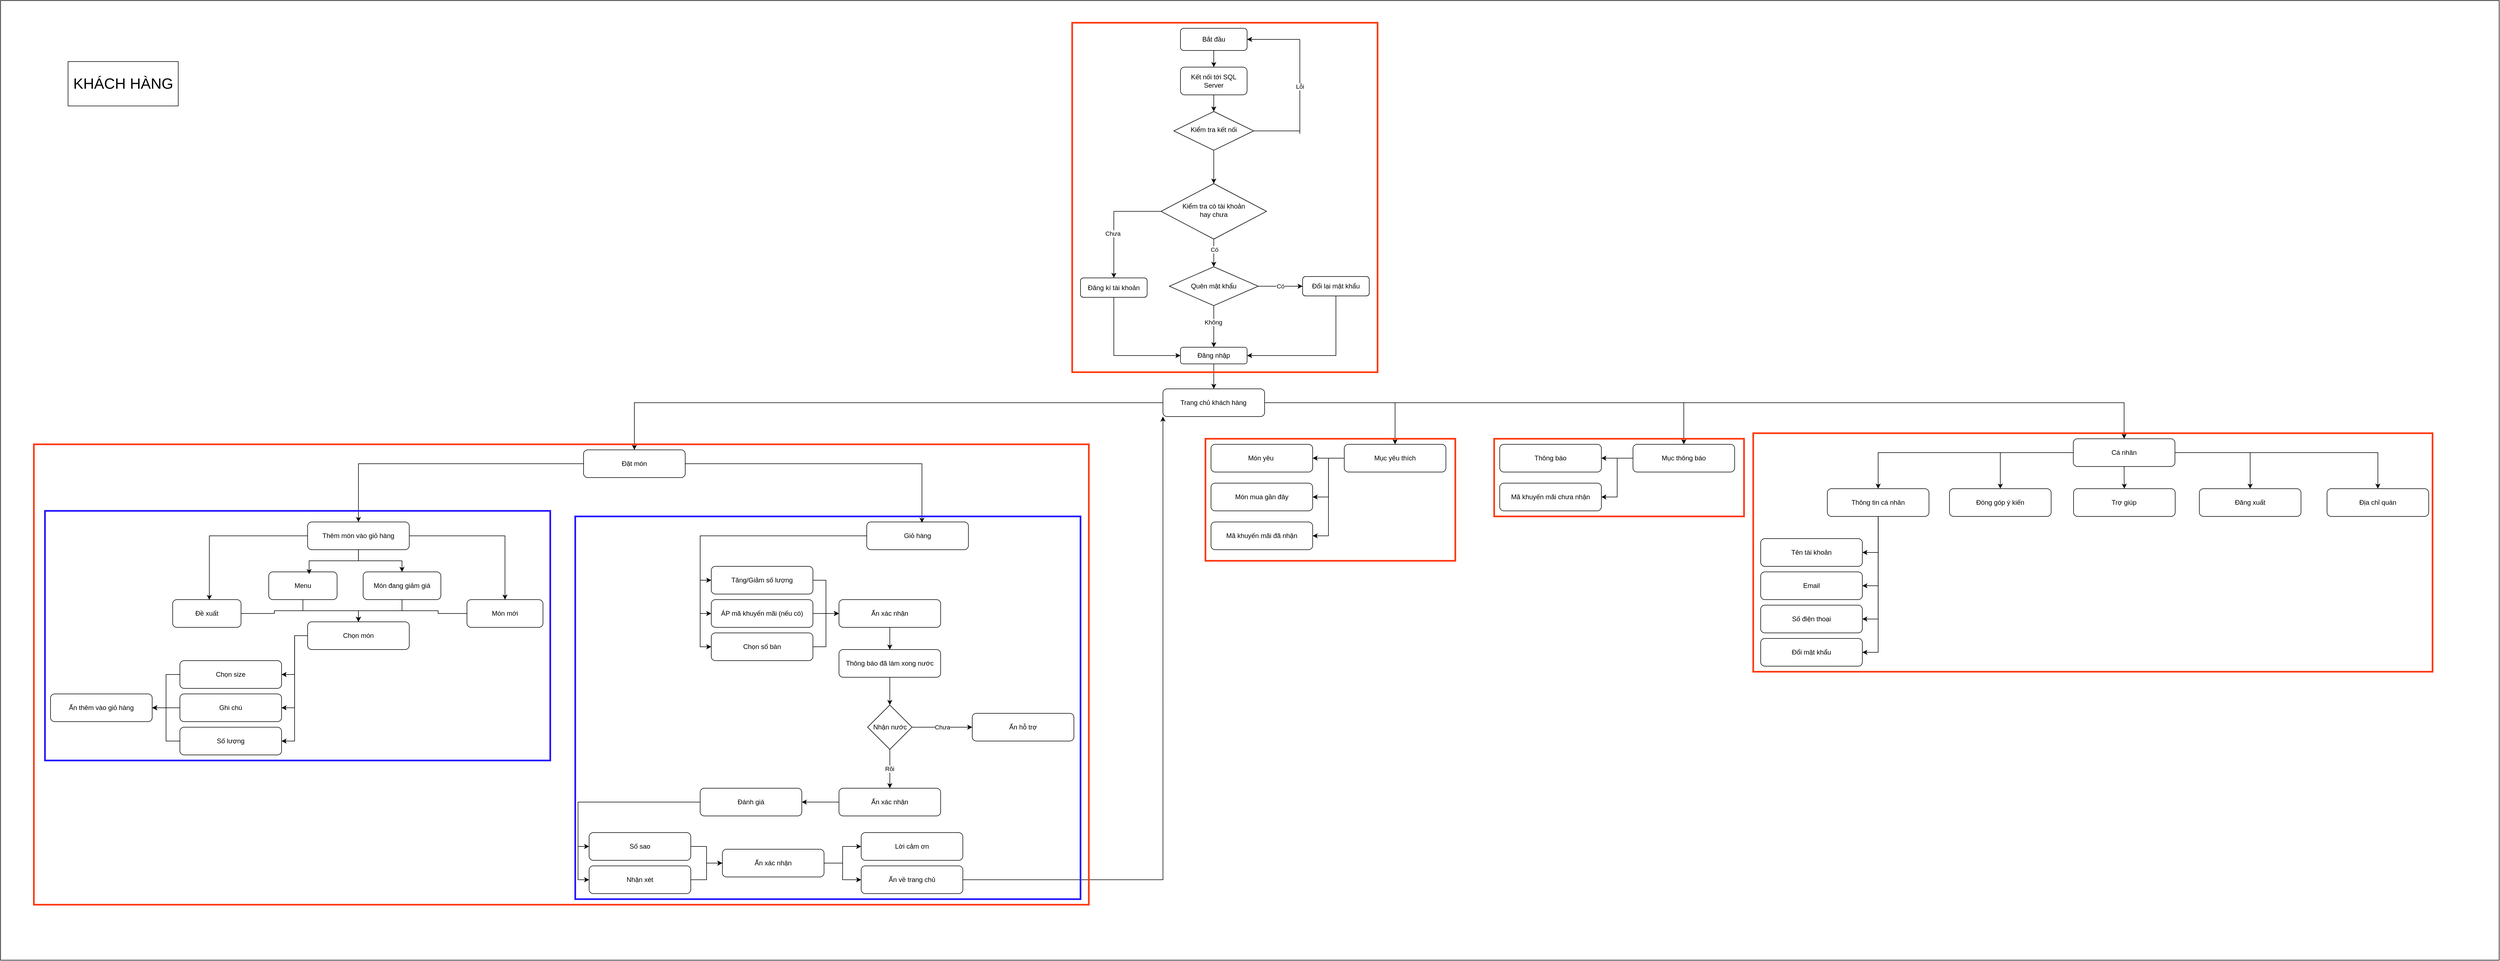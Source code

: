 <mxfile version="24.8.4">
  <diagram name="Page-1" id="Bgb97YGbCtU0m_07rp5P">
    <mxGraphModel dx="6647" dy="3231" grid="1" gridSize="10" guides="1" tooltips="1" connect="1" arrows="1" fold="1" page="1" pageScale="1" pageWidth="850" pageHeight="1100" math="0" shadow="0">
      <root>
        <mxCell id="0" />
        <mxCell id="1" parent="0" />
        <mxCell id="AsIc4sM-tZZTkLltl2zV-174" value="" style="rounded=0;whiteSpace=wrap;html=1;" vertex="1" parent="1">
          <mxGeometry x="-1780" y="-290" width="4500" height="1730" as="geometry" />
        </mxCell>
        <mxCell id="AsIc4sM-tZZTkLltl2zV-2" style="edgeStyle=orthogonalEdgeStyle;rounded=0;orthogonalLoop=1;jettySize=auto;html=1;entryX=0.5;entryY=0;entryDx=0;entryDy=0;" edge="1" parent="1" source="AsIc4sM-tZZTkLltl2zV-3" target="AsIc4sM-tZZTkLltl2zV-16">
          <mxGeometry relative="1" as="geometry" />
        </mxCell>
        <mxCell id="AsIc4sM-tZZTkLltl2zV-3" value="Bắt đầu" style="rounded=1;whiteSpace=wrap;html=1;fontSize=12;glass=0;strokeWidth=1;shadow=0;" vertex="1" parent="1">
          <mxGeometry x="345.01" y="-240" width="120" height="40" as="geometry" />
        </mxCell>
        <mxCell id="AsIc4sM-tZZTkLltl2zV-6" style="edgeStyle=orthogonalEdgeStyle;rounded=0;orthogonalLoop=1;jettySize=auto;html=1;entryX=0.5;entryY=0;entryDx=0;entryDy=0;" edge="1" parent="1" source="AsIc4sM-tZZTkLltl2zV-7" target="AsIc4sM-tZZTkLltl2zV-12">
          <mxGeometry relative="1" as="geometry" />
        </mxCell>
        <mxCell id="AsIc4sM-tZZTkLltl2zV-7" value="Kiểm tra kết nối" style="rhombus;whiteSpace=wrap;html=1;shadow=0;fontFamily=Helvetica;fontSize=12;align=center;strokeWidth=1;spacing=6;spacingTop=-4;" vertex="1" parent="1">
          <mxGeometry x="333.14" y="-90" width="143.75" height="70" as="geometry" />
        </mxCell>
        <mxCell id="AsIc4sM-tZZTkLltl2zV-8" style="edgeStyle=orthogonalEdgeStyle;rounded=0;orthogonalLoop=1;jettySize=auto;html=1;entryX=0.5;entryY=0;entryDx=0;entryDy=0;" edge="1" parent="1" source="AsIc4sM-tZZTkLltl2zV-12">
          <mxGeometry relative="1" as="geometry">
            <mxPoint x="404.99" y="190" as="targetPoint" />
          </mxGeometry>
        </mxCell>
        <mxCell id="AsIc4sM-tZZTkLltl2zV-9" value="Có" style="edgeLabel;html=1;align=center;verticalAlign=middle;resizable=0;points=[];" vertex="1" connectable="0" parent="AsIc4sM-tZZTkLltl2zV-8">
          <mxGeometry x="-0.247" y="1" relative="1" as="geometry">
            <mxPoint as="offset" />
          </mxGeometry>
        </mxCell>
        <mxCell id="AsIc4sM-tZZTkLltl2zV-10" style="edgeStyle=orthogonalEdgeStyle;rounded=0;orthogonalLoop=1;jettySize=auto;html=1;entryX=0.5;entryY=0;entryDx=0;entryDy=0;" edge="1" parent="1" source="AsIc4sM-tZZTkLltl2zV-12" target="AsIc4sM-tZZTkLltl2zV-14">
          <mxGeometry relative="1" as="geometry" />
        </mxCell>
        <mxCell id="AsIc4sM-tZZTkLltl2zV-11" value="Chưa" style="edgeLabel;html=1;align=center;verticalAlign=middle;resizable=0;points=[];" vertex="1" connectable="0" parent="AsIc4sM-tZZTkLltl2zV-10">
          <mxGeometry x="0.218" y="-2" relative="1" as="geometry">
            <mxPoint as="offset" />
          </mxGeometry>
        </mxCell>
        <mxCell id="AsIc4sM-tZZTkLltl2zV-12" value="Kiểm tra có tài khoản &lt;br&gt;hay chưa" style="rhombus;whiteSpace=wrap;html=1;shadow=0;fontFamily=Helvetica;fontSize=12;align=center;strokeWidth=1;spacing=6;spacingTop=-4;" vertex="1" parent="1">
          <mxGeometry x="310.01" y="40" width="190.01" height="100" as="geometry" />
        </mxCell>
        <mxCell id="AsIc4sM-tZZTkLltl2zV-13" style="edgeStyle=orthogonalEdgeStyle;rounded=0;orthogonalLoop=1;jettySize=auto;html=1;entryX=0;entryY=0.5;entryDx=0;entryDy=0;" edge="1" parent="1" source="AsIc4sM-tZZTkLltl2zV-14" target="AsIc4sM-tZZTkLltl2zV-23">
          <mxGeometry relative="1" as="geometry">
            <Array as="points">
              <mxPoint x="225" y="350" />
            </Array>
          </mxGeometry>
        </mxCell>
        <mxCell id="AsIc4sM-tZZTkLltl2zV-14" value="Đăng kí tài khoản" style="rounded=1;whiteSpace=wrap;html=1;fontSize=12;glass=0;strokeWidth=1;shadow=0;" vertex="1" parent="1">
          <mxGeometry x="165" y="210" width="120" height="35" as="geometry" />
        </mxCell>
        <mxCell id="AsIc4sM-tZZTkLltl2zV-15" style="edgeStyle=orthogonalEdgeStyle;rounded=0;orthogonalLoop=1;jettySize=auto;html=1;entryX=0.5;entryY=0;entryDx=0;entryDy=0;" edge="1" parent="1" source="AsIc4sM-tZZTkLltl2zV-16" target="AsIc4sM-tZZTkLltl2zV-7">
          <mxGeometry relative="1" as="geometry" />
        </mxCell>
        <mxCell id="AsIc4sM-tZZTkLltl2zV-16" value="Kết nối tới SQL Server" style="rounded=1;whiteSpace=wrap;html=1;" vertex="1" parent="1">
          <mxGeometry x="345.01" y="-170" width="120" height="50" as="geometry" />
        </mxCell>
        <mxCell id="AsIc4sM-tZZTkLltl2zV-17" style="edgeStyle=orthogonalEdgeStyle;rounded=0;orthogonalLoop=1;jettySize=auto;html=1;entryX=0.5;entryY=0;entryDx=0;entryDy=0;" edge="1" parent="1" source="AsIc4sM-tZZTkLltl2zV-20" target="AsIc4sM-tZZTkLltl2zV-23">
          <mxGeometry relative="1" as="geometry" />
        </mxCell>
        <mxCell id="AsIc4sM-tZZTkLltl2zV-18" value="Không" style="edgeLabel;html=1;align=center;verticalAlign=middle;resizable=0;points=[];" vertex="1" connectable="0" parent="AsIc4sM-tZZTkLltl2zV-17">
          <mxGeometry x="-0.323" y="-2" relative="1" as="geometry">
            <mxPoint x="1" y="4" as="offset" />
          </mxGeometry>
        </mxCell>
        <mxCell id="AsIc4sM-tZZTkLltl2zV-19" value="Có" style="edgeStyle=orthogonalEdgeStyle;rounded=0;orthogonalLoop=1;jettySize=auto;html=1;" edge="1" parent="1" source="AsIc4sM-tZZTkLltl2zV-20" target="AsIc4sM-tZZTkLltl2zV-22">
          <mxGeometry relative="1" as="geometry" />
        </mxCell>
        <mxCell id="AsIc4sM-tZZTkLltl2zV-20" value="Quên mật khẩu" style="rhombus;whiteSpace=wrap;html=1;" vertex="1" parent="1">
          <mxGeometry x="325.01" y="190" width="160" height="70" as="geometry" />
        </mxCell>
        <mxCell id="AsIc4sM-tZZTkLltl2zV-21" style="edgeStyle=orthogonalEdgeStyle;rounded=0;orthogonalLoop=1;jettySize=auto;html=1;entryX=1;entryY=0.5;entryDx=0;entryDy=0;" edge="1" parent="1" source="AsIc4sM-tZZTkLltl2zV-22" target="AsIc4sM-tZZTkLltl2zV-23">
          <mxGeometry relative="1" as="geometry">
            <Array as="points">
              <mxPoint x="625" y="350" />
            </Array>
          </mxGeometry>
        </mxCell>
        <mxCell id="AsIc4sM-tZZTkLltl2zV-22" value="Đổi lại mật khẩu" style="rounded=1;whiteSpace=wrap;html=1;" vertex="1" parent="1">
          <mxGeometry x="565" y="207.5" width="120" height="35" as="geometry" />
        </mxCell>
        <mxCell id="AsIc4sM-tZZTkLltl2zV-33" style="edgeStyle=orthogonalEdgeStyle;rounded=0;orthogonalLoop=1;jettySize=auto;html=1;entryX=0.5;entryY=0;entryDx=0;entryDy=0;" edge="1" parent="1" source="AsIc4sM-tZZTkLltl2zV-23" target="AsIc4sM-tZZTkLltl2zV-26">
          <mxGeometry relative="1" as="geometry" />
        </mxCell>
        <mxCell id="AsIc4sM-tZZTkLltl2zV-23" value="Đăng nhập" style="rounded=1;whiteSpace=wrap;html=1;" vertex="1" parent="1">
          <mxGeometry x="345.02" y="335" width="120" height="30" as="geometry" />
        </mxCell>
        <mxCell id="AsIc4sM-tZZTkLltl2zV-84" style="edgeStyle=orthogonalEdgeStyle;rounded=0;orthogonalLoop=1;jettySize=auto;html=1;entryX=0.5;entryY=0;entryDx=0;entryDy=0;" edge="1" parent="1" source="AsIc4sM-tZZTkLltl2zV-26" target="AsIc4sM-tZZTkLltl2zV-80">
          <mxGeometry relative="1" as="geometry" />
        </mxCell>
        <mxCell id="AsIc4sM-tZZTkLltl2zV-129" style="edgeStyle=orthogonalEdgeStyle;rounded=0;orthogonalLoop=1;jettySize=auto;html=1;entryX=0.5;entryY=0;entryDx=0;entryDy=0;" edge="1" parent="1" source="AsIc4sM-tZZTkLltl2zV-26" target="AsIc4sM-tZZTkLltl2zV-128">
          <mxGeometry relative="1" as="geometry" />
        </mxCell>
        <mxCell id="AsIc4sM-tZZTkLltl2zV-144" style="edgeStyle=orthogonalEdgeStyle;rounded=0;orthogonalLoop=1;jettySize=auto;html=1;entryX=0.5;entryY=0;entryDx=0;entryDy=0;" edge="1" parent="1" source="AsIc4sM-tZZTkLltl2zV-26" target="AsIc4sM-tZZTkLltl2zV-140">
          <mxGeometry relative="1" as="geometry" />
        </mxCell>
        <mxCell id="AsIc4sM-tZZTkLltl2zV-146" style="edgeStyle=orthogonalEdgeStyle;rounded=0;orthogonalLoop=1;jettySize=auto;html=1;" edge="1" parent="1" source="AsIc4sM-tZZTkLltl2zV-26" target="AsIc4sM-tZZTkLltl2zV-145">
          <mxGeometry relative="1" as="geometry" />
        </mxCell>
        <mxCell id="AsIc4sM-tZZTkLltl2zV-26" value="Trang chủ khách hàng" style="rounded=1;whiteSpace=wrap;html=1;" vertex="1" parent="1">
          <mxGeometry x="313.47" y="410" width="183.09" height="50" as="geometry" />
        </mxCell>
        <mxCell id="AsIc4sM-tZZTkLltl2zV-36" value="" style="endArrow=none;html=1;rounded=0;entryX=1;entryY=0.5;entryDx=0;entryDy=0;" edge="1" parent="1" target="AsIc4sM-tZZTkLltl2zV-7">
          <mxGeometry width="50" height="50" relative="1" as="geometry">
            <mxPoint x="560" y="-55" as="sourcePoint" />
            <mxPoint x="270" y="10" as="targetPoint" />
          </mxGeometry>
        </mxCell>
        <mxCell id="AsIc4sM-tZZTkLltl2zV-37" value="Lỗi" style="endArrow=none;html=1;rounded=0;" edge="1" parent="1">
          <mxGeometry width="50" height="50" relative="1" as="geometry">
            <mxPoint x="560" y="-220" as="sourcePoint" />
            <mxPoint x="560" y="-50" as="targetPoint" />
          </mxGeometry>
        </mxCell>
        <mxCell id="AsIc4sM-tZZTkLltl2zV-38" value="" style="endArrow=classic;html=1;rounded=0;entryX=1;entryY=0.5;entryDx=0;entryDy=0;" edge="1" parent="1" target="AsIc4sM-tZZTkLltl2zV-3">
          <mxGeometry width="50" height="50" relative="1" as="geometry">
            <mxPoint x="560" y="-220" as="sourcePoint" />
            <mxPoint x="270" y="10" as="targetPoint" />
          </mxGeometry>
        </mxCell>
        <mxCell id="AsIc4sM-tZZTkLltl2zV-49" style="edgeStyle=orthogonalEdgeStyle;rounded=0;orthogonalLoop=1;jettySize=auto;html=1;entryX=0.5;entryY=0;entryDx=0;entryDy=0;" edge="1" parent="1" source="AsIc4sM-tZZTkLltl2zV-42" target="AsIc4sM-tZZTkLltl2zV-45">
          <mxGeometry relative="1" as="geometry" />
        </mxCell>
        <mxCell id="AsIc4sM-tZZTkLltl2zV-50" style="edgeStyle=orthogonalEdgeStyle;rounded=0;orthogonalLoop=1;jettySize=auto;html=1;" edge="1" parent="1" source="AsIc4sM-tZZTkLltl2zV-42" target="AsIc4sM-tZZTkLltl2zV-44">
          <mxGeometry relative="1" as="geometry" />
        </mxCell>
        <mxCell id="AsIc4sM-tZZTkLltl2zV-42" value="Thêm món vào giỏ hàng" style="rounded=1;whiteSpace=wrap;html=1;" vertex="1" parent="1">
          <mxGeometry x="-1227" y="650" width="183.09" height="50" as="geometry" />
        </mxCell>
        <mxCell id="AsIc4sM-tZZTkLltl2zV-63" style="edgeStyle=orthogonalEdgeStyle;rounded=0;orthogonalLoop=1;jettySize=auto;html=1;entryX=0.5;entryY=0;entryDx=0;entryDy=0;" edge="1" parent="1" source="AsIc4sM-tZZTkLltl2zV-43" target="AsIc4sM-tZZTkLltl2zV-52">
          <mxGeometry relative="1" as="geometry" />
        </mxCell>
        <mxCell id="AsIc4sM-tZZTkLltl2zV-43" value="Đề xuất" style="rounded=1;whiteSpace=wrap;html=1;" vertex="1" parent="1">
          <mxGeometry x="-1470" y="790" width="123.09" height="50" as="geometry" />
        </mxCell>
        <mxCell id="AsIc4sM-tZZTkLltl2zV-62" style="edgeStyle=orthogonalEdgeStyle;rounded=0;orthogonalLoop=1;jettySize=auto;html=1;entryX=0.5;entryY=0;entryDx=0;entryDy=0;" edge="1" parent="1" source="AsIc4sM-tZZTkLltl2zV-44" target="AsIc4sM-tZZTkLltl2zV-52">
          <mxGeometry relative="1" as="geometry" />
        </mxCell>
        <mxCell id="AsIc4sM-tZZTkLltl2zV-44" value="Món mới" style="rounded=1;whiteSpace=wrap;html=1;" vertex="1" parent="1">
          <mxGeometry x="-940" y="790" width="136.91" height="50" as="geometry" />
        </mxCell>
        <mxCell id="AsIc4sM-tZZTkLltl2zV-69" style="edgeStyle=orthogonalEdgeStyle;rounded=0;orthogonalLoop=1;jettySize=auto;html=1;entryX=0.5;entryY=0;entryDx=0;entryDy=0;" edge="1" parent="1" source="AsIc4sM-tZZTkLltl2zV-45" target="AsIc4sM-tZZTkLltl2zV-52">
          <mxGeometry relative="1" as="geometry" />
        </mxCell>
        <mxCell id="AsIc4sM-tZZTkLltl2zV-45" value="Món đang giảm giá" style="rounded=1;whiteSpace=wrap;html=1;" vertex="1" parent="1">
          <mxGeometry x="-1127" y="740" width="140" height="50" as="geometry" />
        </mxCell>
        <mxCell id="AsIc4sM-tZZTkLltl2zV-70" style="edgeStyle=orthogonalEdgeStyle;rounded=0;orthogonalLoop=1;jettySize=auto;html=1;" edge="1" parent="1" source="AsIc4sM-tZZTkLltl2zV-46" target="AsIc4sM-tZZTkLltl2zV-52">
          <mxGeometry relative="1" as="geometry" />
        </mxCell>
        <mxCell id="AsIc4sM-tZZTkLltl2zV-46" value="Menu" style="rounded=1;whiteSpace=wrap;html=1;" vertex="1" parent="1">
          <mxGeometry x="-1297" y="740" width="123.09" height="50" as="geometry" />
        </mxCell>
        <mxCell id="AsIc4sM-tZZTkLltl2zV-47" style="edgeStyle=orthogonalEdgeStyle;rounded=0;orthogonalLoop=1;jettySize=auto;html=1;entryX=0.591;entryY=0.081;entryDx=0;entryDy=0;entryPerimeter=0;" edge="1" parent="1" source="AsIc4sM-tZZTkLltl2zV-42" target="AsIc4sM-tZZTkLltl2zV-46">
          <mxGeometry relative="1" as="geometry" />
        </mxCell>
        <mxCell id="AsIc4sM-tZZTkLltl2zV-48" style="edgeStyle=orthogonalEdgeStyle;rounded=0;orthogonalLoop=1;jettySize=auto;html=1;entryX=0.536;entryY=0.011;entryDx=0;entryDy=0;entryPerimeter=0;" edge="1" parent="1" source="AsIc4sM-tZZTkLltl2zV-42" target="AsIc4sM-tZZTkLltl2zV-43">
          <mxGeometry relative="1" as="geometry" />
        </mxCell>
        <mxCell id="AsIc4sM-tZZTkLltl2zV-71" style="edgeStyle=orthogonalEdgeStyle;rounded=0;orthogonalLoop=1;jettySize=auto;html=1;entryX=1;entryY=0.5;entryDx=0;entryDy=0;" edge="1" parent="1" source="AsIc4sM-tZZTkLltl2zV-52" target="AsIc4sM-tZZTkLltl2zV-66">
          <mxGeometry relative="1" as="geometry" />
        </mxCell>
        <mxCell id="AsIc4sM-tZZTkLltl2zV-72" style="edgeStyle=orthogonalEdgeStyle;rounded=0;orthogonalLoop=1;jettySize=auto;html=1;entryX=1;entryY=0.5;entryDx=0;entryDy=0;" edge="1" parent="1" source="AsIc4sM-tZZTkLltl2zV-52" target="AsIc4sM-tZZTkLltl2zV-65">
          <mxGeometry relative="1" as="geometry" />
        </mxCell>
        <mxCell id="AsIc4sM-tZZTkLltl2zV-73" style="edgeStyle=orthogonalEdgeStyle;rounded=0;orthogonalLoop=1;jettySize=auto;html=1;entryX=1;entryY=0.5;entryDx=0;entryDy=0;" edge="1" parent="1" source="AsIc4sM-tZZTkLltl2zV-52" target="AsIc4sM-tZZTkLltl2zV-64">
          <mxGeometry relative="1" as="geometry" />
        </mxCell>
        <mxCell id="AsIc4sM-tZZTkLltl2zV-52" value="Chọn món" style="rounded=1;whiteSpace=wrap;html=1;" vertex="1" parent="1">
          <mxGeometry x="-1227" y="830" width="183.09" height="50" as="geometry" />
        </mxCell>
        <mxCell id="AsIc4sM-tZZTkLltl2zV-78" style="edgeStyle=orthogonalEdgeStyle;rounded=0;orthogonalLoop=1;jettySize=auto;html=1;entryX=1;entryY=0.5;entryDx=0;entryDy=0;" edge="1" parent="1" source="AsIc4sM-tZZTkLltl2zV-64" target="AsIc4sM-tZZTkLltl2zV-74">
          <mxGeometry relative="1" as="geometry" />
        </mxCell>
        <mxCell id="AsIc4sM-tZZTkLltl2zV-64" value="Số lượng" style="rounded=1;whiteSpace=wrap;html=1;" vertex="1" parent="1">
          <mxGeometry x="-1457" y="1020" width="183.09" height="50" as="geometry" />
        </mxCell>
        <mxCell id="AsIc4sM-tZZTkLltl2zV-77" style="edgeStyle=orthogonalEdgeStyle;rounded=0;orthogonalLoop=1;jettySize=auto;html=1;entryX=1;entryY=0.5;entryDx=0;entryDy=0;" edge="1" parent="1" source="AsIc4sM-tZZTkLltl2zV-65" target="AsIc4sM-tZZTkLltl2zV-74">
          <mxGeometry relative="1" as="geometry" />
        </mxCell>
        <mxCell id="AsIc4sM-tZZTkLltl2zV-65" value="Ghi chú" style="rounded=1;whiteSpace=wrap;html=1;" vertex="1" parent="1">
          <mxGeometry x="-1457" y="960" width="183.09" height="50" as="geometry" />
        </mxCell>
        <mxCell id="AsIc4sM-tZZTkLltl2zV-76" style="edgeStyle=orthogonalEdgeStyle;rounded=0;orthogonalLoop=1;jettySize=auto;html=1;entryX=1;entryY=0.5;entryDx=0;entryDy=0;" edge="1" parent="1" source="AsIc4sM-tZZTkLltl2zV-66" target="AsIc4sM-tZZTkLltl2zV-74">
          <mxGeometry relative="1" as="geometry" />
        </mxCell>
        <mxCell id="AsIc4sM-tZZTkLltl2zV-66" value="Chọn size" style="rounded=1;whiteSpace=wrap;html=1;" vertex="1" parent="1">
          <mxGeometry x="-1457" y="900" width="183.09" height="50" as="geometry" />
        </mxCell>
        <mxCell id="AsIc4sM-tZZTkLltl2zV-74" value="Ấn thêm vào giỏ hàng" style="rounded=1;whiteSpace=wrap;html=1;" vertex="1" parent="1">
          <mxGeometry x="-1690" y="960" width="183.09" height="50" as="geometry" />
        </mxCell>
        <mxCell id="AsIc4sM-tZZTkLltl2zV-93" style="edgeStyle=orthogonalEdgeStyle;rounded=0;orthogonalLoop=1;jettySize=auto;html=1;entryX=0;entryY=0.5;entryDx=0;entryDy=0;" edge="1" parent="1" source="AsIc4sM-tZZTkLltl2zV-79" target="AsIc4sM-tZZTkLltl2zV-86">
          <mxGeometry relative="1" as="geometry" />
        </mxCell>
        <mxCell id="AsIc4sM-tZZTkLltl2zV-94" style="edgeStyle=orthogonalEdgeStyle;rounded=0;orthogonalLoop=1;jettySize=auto;html=1;entryX=0;entryY=0.5;entryDx=0;entryDy=0;" edge="1" parent="1" source="AsIc4sM-tZZTkLltl2zV-79" target="AsIc4sM-tZZTkLltl2zV-87">
          <mxGeometry relative="1" as="geometry" />
        </mxCell>
        <mxCell id="AsIc4sM-tZZTkLltl2zV-95" style="edgeStyle=orthogonalEdgeStyle;rounded=0;orthogonalLoop=1;jettySize=auto;html=1;entryX=0;entryY=0.5;entryDx=0;entryDy=0;" edge="1" parent="1" source="AsIc4sM-tZZTkLltl2zV-79" target="AsIc4sM-tZZTkLltl2zV-88">
          <mxGeometry relative="1" as="geometry" />
        </mxCell>
        <mxCell id="AsIc4sM-tZZTkLltl2zV-79" value="Giỏ hàng" style="rounded=1;whiteSpace=wrap;html=1;" vertex="1" parent="1">
          <mxGeometry x="-220" y="650" width="183.09" height="50" as="geometry" />
        </mxCell>
        <mxCell id="AsIc4sM-tZZTkLltl2zV-82" style="edgeStyle=orthogonalEdgeStyle;rounded=0;orthogonalLoop=1;jettySize=auto;html=1;entryX=0.5;entryY=0;entryDx=0;entryDy=0;" edge="1" parent="1" source="AsIc4sM-tZZTkLltl2zV-80" target="AsIc4sM-tZZTkLltl2zV-42">
          <mxGeometry relative="1" as="geometry" />
        </mxCell>
        <mxCell id="AsIc4sM-tZZTkLltl2zV-80" value="Đặt món" style="rounded=1;whiteSpace=wrap;html=1;" vertex="1" parent="1">
          <mxGeometry x="-730" y="520" width="183.09" height="50" as="geometry" />
        </mxCell>
        <mxCell id="AsIc4sM-tZZTkLltl2zV-83" style="edgeStyle=orthogonalEdgeStyle;rounded=0;orthogonalLoop=1;jettySize=auto;html=1;entryX=0.543;entryY=0.028;entryDx=0;entryDy=0;entryPerimeter=0;" edge="1" parent="1" source="AsIc4sM-tZZTkLltl2zV-80" target="AsIc4sM-tZZTkLltl2zV-79">
          <mxGeometry relative="1" as="geometry" />
        </mxCell>
        <mxCell id="AsIc4sM-tZZTkLltl2zV-99" style="edgeStyle=orthogonalEdgeStyle;rounded=0;orthogonalLoop=1;jettySize=auto;html=1;entryX=0;entryY=0.5;entryDx=0;entryDy=0;" edge="1" parent="1" source="AsIc4sM-tZZTkLltl2zV-86" target="AsIc4sM-tZZTkLltl2zV-89">
          <mxGeometry relative="1" as="geometry" />
        </mxCell>
        <mxCell id="AsIc4sM-tZZTkLltl2zV-86" value="Tăng/Giảm số lượng" style="rounded=1;whiteSpace=wrap;html=1;" vertex="1" parent="1">
          <mxGeometry x="-500" y="730" width="183.09" height="50" as="geometry" />
        </mxCell>
        <mxCell id="AsIc4sM-tZZTkLltl2zV-100" style="edgeStyle=orthogonalEdgeStyle;rounded=0;orthogonalLoop=1;jettySize=auto;html=1;entryX=0;entryY=0.5;entryDx=0;entryDy=0;" edge="1" parent="1" source="AsIc4sM-tZZTkLltl2zV-87" target="AsIc4sM-tZZTkLltl2zV-89">
          <mxGeometry relative="1" as="geometry" />
        </mxCell>
        <mxCell id="AsIc4sM-tZZTkLltl2zV-87" value="ÁP mã khuyến mãi (nếu có)" style="rounded=1;whiteSpace=wrap;html=1;" vertex="1" parent="1">
          <mxGeometry x="-500" y="790" width="183.09" height="50" as="geometry" />
        </mxCell>
        <mxCell id="AsIc4sM-tZZTkLltl2zV-101" style="edgeStyle=orthogonalEdgeStyle;rounded=0;orthogonalLoop=1;jettySize=auto;html=1;entryX=0;entryY=0.5;entryDx=0;entryDy=0;" edge="1" parent="1" source="AsIc4sM-tZZTkLltl2zV-88" target="AsIc4sM-tZZTkLltl2zV-89">
          <mxGeometry relative="1" as="geometry" />
        </mxCell>
        <mxCell id="AsIc4sM-tZZTkLltl2zV-88" value="Chọn số bàn" style="rounded=1;whiteSpace=wrap;html=1;" vertex="1" parent="1">
          <mxGeometry x="-500" y="850" width="183.09" height="50" as="geometry" />
        </mxCell>
        <mxCell id="AsIc4sM-tZZTkLltl2zV-103" style="edgeStyle=orthogonalEdgeStyle;rounded=0;orthogonalLoop=1;jettySize=auto;html=1;entryX=0.5;entryY=0;entryDx=0;entryDy=0;" edge="1" parent="1" source="AsIc4sM-tZZTkLltl2zV-89" target="AsIc4sM-tZZTkLltl2zV-102">
          <mxGeometry relative="1" as="geometry" />
        </mxCell>
        <mxCell id="AsIc4sM-tZZTkLltl2zV-89" value="Ấn xác nhận" style="rounded=1;whiteSpace=wrap;html=1;" vertex="1" parent="1">
          <mxGeometry x="-270" y="790" width="183.09" height="50" as="geometry" />
        </mxCell>
        <mxCell id="AsIc4sM-tZZTkLltl2zV-105" style="edgeStyle=orthogonalEdgeStyle;rounded=0;orthogonalLoop=1;jettySize=auto;html=1;entryX=0.5;entryY=0;entryDx=0;entryDy=0;" edge="1" parent="1" source="AsIc4sM-tZZTkLltl2zV-102" target="AsIc4sM-tZZTkLltl2zV-104">
          <mxGeometry relative="1" as="geometry" />
        </mxCell>
        <mxCell id="AsIc4sM-tZZTkLltl2zV-102" value="Thông báo đã làm xong nước" style="rounded=1;whiteSpace=wrap;html=1;" vertex="1" parent="1">
          <mxGeometry x="-270" y="880" width="183.09" height="50" as="geometry" />
        </mxCell>
        <mxCell id="AsIc4sM-tZZTkLltl2zV-107" value="Chưa" style="edgeStyle=orthogonalEdgeStyle;rounded=0;orthogonalLoop=1;jettySize=auto;html=1;entryX=0;entryY=0.5;entryDx=0;entryDy=0;" edge="1" parent="1" source="AsIc4sM-tZZTkLltl2zV-104" target="AsIc4sM-tZZTkLltl2zV-106">
          <mxGeometry relative="1" as="geometry" />
        </mxCell>
        <mxCell id="AsIc4sM-tZZTkLltl2zV-109" value="Rồi" style="edgeStyle=orthogonalEdgeStyle;rounded=0;orthogonalLoop=1;jettySize=auto;html=1;entryX=0.5;entryY=0;entryDx=0;entryDy=0;" edge="1" parent="1" source="AsIc4sM-tZZTkLltl2zV-104" target="AsIc4sM-tZZTkLltl2zV-108">
          <mxGeometry relative="1" as="geometry" />
        </mxCell>
        <mxCell id="AsIc4sM-tZZTkLltl2zV-104" value="Nhận nước" style="rhombus;whiteSpace=wrap;html=1;" vertex="1" parent="1">
          <mxGeometry x="-218.45" y="980" width="80" height="80" as="geometry" />
        </mxCell>
        <mxCell id="AsIc4sM-tZZTkLltl2zV-106" value="Ấn hỗ trợ" style="rounded=1;whiteSpace=wrap;html=1;" vertex="1" parent="1">
          <mxGeometry x="-30" y="995" width="183.09" height="50" as="geometry" />
        </mxCell>
        <mxCell id="AsIc4sM-tZZTkLltl2zV-111" style="edgeStyle=orthogonalEdgeStyle;rounded=0;orthogonalLoop=1;jettySize=auto;html=1;entryX=1;entryY=0.5;entryDx=0;entryDy=0;" edge="1" parent="1" source="AsIc4sM-tZZTkLltl2zV-108" target="AsIc4sM-tZZTkLltl2zV-110">
          <mxGeometry relative="1" as="geometry" />
        </mxCell>
        <mxCell id="AsIc4sM-tZZTkLltl2zV-108" value="Ấn xác nhận" style="rounded=1;whiteSpace=wrap;html=1;" vertex="1" parent="1">
          <mxGeometry x="-270" y="1130" width="183.09" height="50" as="geometry" />
        </mxCell>
        <mxCell id="AsIc4sM-tZZTkLltl2zV-117" style="edgeStyle=orthogonalEdgeStyle;rounded=0;orthogonalLoop=1;jettySize=auto;html=1;entryX=0;entryY=0.5;entryDx=0;entryDy=0;" edge="1" parent="1" source="AsIc4sM-tZZTkLltl2zV-110" target="AsIc4sM-tZZTkLltl2zV-113">
          <mxGeometry relative="1" as="geometry" />
        </mxCell>
        <mxCell id="AsIc4sM-tZZTkLltl2zV-118" style="edgeStyle=orthogonalEdgeStyle;rounded=0;orthogonalLoop=1;jettySize=auto;html=1;entryX=0;entryY=0.5;entryDx=0;entryDy=0;" edge="1" parent="1" source="AsIc4sM-tZZTkLltl2zV-110" target="AsIc4sM-tZZTkLltl2zV-112">
          <mxGeometry relative="1" as="geometry" />
        </mxCell>
        <mxCell id="AsIc4sM-tZZTkLltl2zV-110" value="Đánh giá" style="rounded=1;whiteSpace=wrap;html=1;" vertex="1" parent="1">
          <mxGeometry x="-520" y="1130" width="183.09" height="50" as="geometry" />
        </mxCell>
        <mxCell id="AsIc4sM-tZZTkLltl2zV-120" style="edgeStyle=orthogonalEdgeStyle;rounded=0;orthogonalLoop=1;jettySize=auto;html=1;entryX=0;entryY=0.5;entryDx=0;entryDy=0;" edge="1" parent="1" source="AsIc4sM-tZZTkLltl2zV-112" target="AsIc4sM-tZZTkLltl2zV-116">
          <mxGeometry relative="1" as="geometry" />
        </mxCell>
        <mxCell id="AsIc4sM-tZZTkLltl2zV-112" value="Nhận xét" style="rounded=1;whiteSpace=wrap;html=1;" vertex="1" parent="1">
          <mxGeometry x="-720" y="1270" width="183.09" height="50" as="geometry" />
        </mxCell>
        <mxCell id="AsIc4sM-tZZTkLltl2zV-119" style="edgeStyle=orthogonalEdgeStyle;rounded=0;orthogonalLoop=1;jettySize=auto;html=1;" edge="1" parent="1" source="AsIc4sM-tZZTkLltl2zV-113" target="AsIc4sM-tZZTkLltl2zV-116">
          <mxGeometry relative="1" as="geometry" />
        </mxCell>
        <mxCell id="AsIc4sM-tZZTkLltl2zV-113" value="Số sao" style="rounded=1;whiteSpace=wrap;html=1;" vertex="1" parent="1">
          <mxGeometry x="-720" y="1210" width="183.09" height="50" as="geometry" />
        </mxCell>
        <mxCell id="AsIc4sM-tZZTkLltl2zV-123" style="edgeStyle=orthogonalEdgeStyle;rounded=0;orthogonalLoop=1;jettySize=auto;html=1;entryX=0;entryY=0.5;entryDx=0;entryDy=0;" edge="1" parent="1" source="AsIc4sM-tZZTkLltl2zV-116" target="AsIc4sM-tZZTkLltl2zV-121">
          <mxGeometry relative="1" as="geometry" />
        </mxCell>
        <mxCell id="AsIc4sM-tZZTkLltl2zV-124" style="edgeStyle=orthogonalEdgeStyle;rounded=0;orthogonalLoop=1;jettySize=auto;html=1;" edge="1" parent="1" source="AsIc4sM-tZZTkLltl2zV-116" target="AsIc4sM-tZZTkLltl2zV-122">
          <mxGeometry relative="1" as="geometry" />
        </mxCell>
        <mxCell id="AsIc4sM-tZZTkLltl2zV-116" value="Ấn xác nhận" style="rounded=1;whiteSpace=wrap;html=1;" vertex="1" parent="1">
          <mxGeometry x="-480" y="1240" width="183.09" height="50" as="geometry" />
        </mxCell>
        <mxCell id="AsIc4sM-tZZTkLltl2zV-121" value="Lời cảm ơn" style="rounded=1;whiteSpace=wrap;html=1;" vertex="1" parent="1">
          <mxGeometry x="-230" y="1210" width="183.09" height="50" as="geometry" />
        </mxCell>
        <mxCell id="AsIc4sM-tZZTkLltl2zV-125" style="edgeStyle=orthogonalEdgeStyle;rounded=0;orthogonalLoop=1;jettySize=auto;html=1;entryX=0;entryY=1;entryDx=0;entryDy=0;" edge="1" parent="1" source="AsIc4sM-tZZTkLltl2zV-122" target="AsIc4sM-tZZTkLltl2zV-26">
          <mxGeometry relative="1" as="geometry" />
        </mxCell>
        <mxCell id="AsIc4sM-tZZTkLltl2zV-122" value="Ấn về trang chủ" style="rounded=1;whiteSpace=wrap;html=1;" vertex="1" parent="1">
          <mxGeometry x="-230" y="1270" width="183.09" height="50" as="geometry" />
        </mxCell>
        <mxCell id="AsIc4sM-tZZTkLltl2zV-126" value="" style="rounded=0;whiteSpace=wrap;html=1;fillColor=none;strokeColor=#2414ff;strokeWidth=3;" vertex="1" parent="1">
          <mxGeometry x="-1700" y="630" width="910" height="450" as="geometry" />
        </mxCell>
        <mxCell id="AsIc4sM-tZZTkLltl2zV-127" value="" style="rounded=0;whiteSpace=wrap;html=1;fillColor=none;strokeColor=#FF3912;strokeWidth=3;" vertex="1" parent="1">
          <mxGeometry x="-1720" y="510" width="1900" height="830" as="geometry" />
        </mxCell>
        <mxCell id="AsIc4sM-tZZTkLltl2zV-134" style="edgeStyle=orthogonalEdgeStyle;rounded=0;orthogonalLoop=1;jettySize=auto;html=1;entryX=1;entryY=0.5;entryDx=0;entryDy=0;" edge="1" parent="1" source="AsIc4sM-tZZTkLltl2zV-128" target="AsIc4sM-tZZTkLltl2zV-133">
          <mxGeometry relative="1" as="geometry" />
        </mxCell>
        <mxCell id="AsIc4sM-tZZTkLltl2zV-135" style="edgeStyle=orthogonalEdgeStyle;rounded=0;orthogonalLoop=1;jettySize=auto;html=1;entryX=1;entryY=0.5;entryDx=0;entryDy=0;" edge="1" parent="1" source="AsIc4sM-tZZTkLltl2zV-128" target="AsIc4sM-tZZTkLltl2zV-132">
          <mxGeometry relative="1" as="geometry" />
        </mxCell>
        <mxCell id="AsIc4sM-tZZTkLltl2zV-136" style="edgeStyle=orthogonalEdgeStyle;rounded=0;orthogonalLoop=1;jettySize=auto;html=1;entryX=1;entryY=0.5;entryDx=0;entryDy=0;" edge="1" parent="1" source="AsIc4sM-tZZTkLltl2zV-128" target="AsIc4sM-tZZTkLltl2zV-131">
          <mxGeometry relative="1" as="geometry" />
        </mxCell>
        <mxCell id="AsIc4sM-tZZTkLltl2zV-128" value="Mục yêu thích" style="rounded=1;whiteSpace=wrap;html=1;" vertex="1" parent="1">
          <mxGeometry x="640" y="510" width="183.09" height="50" as="geometry" />
        </mxCell>
        <mxCell id="AsIc4sM-tZZTkLltl2zV-130" value="" style="rounded=0;whiteSpace=wrap;html=1;fillColor=none;strokeColor=#FF3912;strokeWidth=3;" vertex="1" parent="1">
          <mxGeometry x="150" y="-250" width="550" height="630" as="geometry" />
        </mxCell>
        <mxCell id="AsIc4sM-tZZTkLltl2zV-131" value="Mã khuyến mãi đã nhận" style="rounded=1;whiteSpace=wrap;html=1;" vertex="1" parent="1">
          <mxGeometry x="400" y="650" width="183.09" height="50" as="geometry" />
        </mxCell>
        <mxCell id="AsIc4sM-tZZTkLltl2zV-132" value="Món mua gần đây" style="rounded=1;whiteSpace=wrap;html=1;" vertex="1" parent="1">
          <mxGeometry x="400" y="580" width="183.09" height="50" as="geometry" />
        </mxCell>
        <mxCell id="AsIc4sM-tZZTkLltl2zV-133" value="Món yêu&amp;nbsp;" style="rounded=1;whiteSpace=wrap;html=1;" vertex="1" parent="1">
          <mxGeometry x="400" y="510" width="183.09" height="50" as="geometry" />
        </mxCell>
        <mxCell id="AsIc4sM-tZZTkLltl2zV-137" style="edgeStyle=orthogonalEdgeStyle;rounded=0;orthogonalLoop=1;jettySize=auto;html=1;entryX=1;entryY=0.5;entryDx=0;entryDy=0;" edge="1" parent="1" source="AsIc4sM-tZZTkLltl2zV-140" target="AsIc4sM-tZZTkLltl2zV-143">
          <mxGeometry relative="1" as="geometry" />
        </mxCell>
        <mxCell id="AsIc4sM-tZZTkLltl2zV-138" style="edgeStyle=orthogonalEdgeStyle;rounded=0;orthogonalLoop=1;jettySize=auto;html=1;entryX=1;entryY=0.5;entryDx=0;entryDy=0;" edge="1" parent="1" source="AsIc4sM-tZZTkLltl2zV-140" target="AsIc4sM-tZZTkLltl2zV-142">
          <mxGeometry relative="1" as="geometry" />
        </mxCell>
        <mxCell id="AsIc4sM-tZZTkLltl2zV-140" value="Mục thông báo" style="rounded=1;whiteSpace=wrap;html=1;" vertex="1" parent="1">
          <mxGeometry x="1160" y="510" width="183.09" height="50" as="geometry" />
        </mxCell>
        <mxCell id="AsIc4sM-tZZTkLltl2zV-142" value="Mã khuyến mãi chưa nhận" style="rounded=1;whiteSpace=wrap;html=1;" vertex="1" parent="1">
          <mxGeometry x="920" y="580" width="183.09" height="50" as="geometry" />
        </mxCell>
        <mxCell id="AsIc4sM-tZZTkLltl2zV-143" value="Thông báo" style="rounded=1;whiteSpace=wrap;html=1;" vertex="1" parent="1">
          <mxGeometry x="920" y="510" width="183.09" height="50" as="geometry" />
        </mxCell>
        <mxCell id="AsIc4sM-tZZTkLltl2zV-152" style="edgeStyle=orthogonalEdgeStyle;rounded=0;orthogonalLoop=1;jettySize=auto;html=1;" edge="1" parent="1" source="AsIc4sM-tZZTkLltl2zV-145" target="AsIc4sM-tZZTkLltl2zV-147">
          <mxGeometry relative="1" as="geometry" />
        </mxCell>
        <mxCell id="AsIc4sM-tZZTkLltl2zV-153" style="edgeStyle=orthogonalEdgeStyle;rounded=0;orthogonalLoop=1;jettySize=auto;html=1;" edge="1" parent="1" source="AsIc4sM-tZZTkLltl2zV-145" target="AsIc4sM-tZZTkLltl2zV-148">
          <mxGeometry relative="1" as="geometry" />
        </mxCell>
        <mxCell id="AsIc4sM-tZZTkLltl2zV-154" value="" style="edgeStyle=orthogonalEdgeStyle;rounded=0;orthogonalLoop=1;jettySize=auto;html=1;" edge="1" parent="1" source="AsIc4sM-tZZTkLltl2zV-145" target="AsIc4sM-tZZTkLltl2zV-149">
          <mxGeometry relative="1" as="geometry" />
        </mxCell>
        <mxCell id="AsIc4sM-tZZTkLltl2zV-156" style="edgeStyle=orthogonalEdgeStyle;rounded=0;orthogonalLoop=1;jettySize=auto;html=1;" edge="1" parent="1" source="AsIc4sM-tZZTkLltl2zV-145" target="AsIc4sM-tZZTkLltl2zV-150">
          <mxGeometry relative="1" as="geometry" />
        </mxCell>
        <mxCell id="AsIc4sM-tZZTkLltl2zV-157" style="edgeStyle=orthogonalEdgeStyle;rounded=0;orthogonalLoop=1;jettySize=auto;html=1;" edge="1" parent="1" source="AsIc4sM-tZZTkLltl2zV-145" target="AsIc4sM-tZZTkLltl2zV-151">
          <mxGeometry relative="1" as="geometry" />
        </mxCell>
        <mxCell id="AsIc4sM-tZZTkLltl2zV-145" value="Cá nhân" style="rounded=1;whiteSpace=wrap;html=1;" vertex="1" parent="1">
          <mxGeometry x="1953" y="500" width="183.09" height="50" as="geometry" />
        </mxCell>
        <mxCell id="AsIc4sM-tZZTkLltl2zV-166" style="edgeStyle=orthogonalEdgeStyle;rounded=0;orthogonalLoop=1;jettySize=auto;html=1;entryX=1;entryY=0.5;entryDx=0;entryDy=0;" edge="1" parent="1" source="AsIc4sM-tZZTkLltl2zV-147" target="AsIc4sM-tZZTkLltl2zV-158">
          <mxGeometry relative="1" as="geometry" />
        </mxCell>
        <mxCell id="AsIc4sM-tZZTkLltl2zV-167" style="edgeStyle=orthogonalEdgeStyle;rounded=0;orthogonalLoop=1;jettySize=auto;html=1;entryX=1;entryY=0.5;entryDx=0;entryDy=0;" edge="1" parent="1" source="AsIc4sM-tZZTkLltl2zV-147" target="AsIc4sM-tZZTkLltl2zV-159">
          <mxGeometry relative="1" as="geometry" />
        </mxCell>
        <mxCell id="AsIc4sM-tZZTkLltl2zV-168" style="edgeStyle=orthogonalEdgeStyle;rounded=0;orthogonalLoop=1;jettySize=auto;html=1;entryX=1;entryY=0.5;entryDx=0;entryDy=0;" edge="1" parent="1" source="AsIc4sM-tZZTkLltl2zV-147" target="AsIc4sM-tZZTkLltl2zV-160">
          <mxGeometry relative="1" as="geometry" />
        </mxCell>
        <mxCell id="AsIc4sM-tZZTkLltl2zV-169" style="edgeStyle=orthogonalEdgeStyle;rounded=0;orthogonalLoop=1;jettySize=auto;html=1;entryX=1;entryY=0.5;entryDx=0;entryDy=0;" edge="1" parent="1" source="AsIc4sM-tZZTkLltl2zV-147" target="AsIc4sM-tZZTkLltl2zV-161">
          <mxGeometry relative="1" as="geometry" />
        </mxCell>
        <mxCell id="AsIc4sM-tZZTkLltl2zV-147" value="Thông tin cá nhân" style="rounded=1;whiteSpace=wrap;html=1;" vertex="1" parent="1">
          <mxGeometry x="1510" y="590" width="183.09" height="50" as="geometry" />
        </mxCell>
        <mxCell id="AsIc4sM-tZZTkLltl2zV-148" value="Đóng góp ý kiến" style="rounded=1;whiteSpace=wrap;html=1;" vertex="1" parent="1">
          <mxGeometry x="1730" y="590" width="183.09" height="50" as="geometry" />
        </mxCell>
        <mxCell id="AsIc4sM-tZZTkLltl2zV-149" value="Trợ giúp" style="rounded=1;whiteSpace=wrap;html=1;" vertex="1" parent="1">
          <mxGeometry x="1953.45" y="590" width="183.09" height="50" as="geometry" />
        </mxCell>
        <mxCell id="AsIc4sM-tZZTkLltl2zV-150" value="Đăng xuất" style="rounded=1;whiteSpace=wrap;html=1;" vertex="1" parent="1">
          <mxGeometry x="2180" y="590" width="183.09" height="50" as="geometry" />
        </mxCell>
        <mxCell id="AsIc4sM-tZZTkLltl2zV-151" value="Địa chỉ quán" style="rounded=1;whiteSpace=wrap;html=1;" vertex="1" parent="1">
          <mxGeometry x="2410" y="590" width="183.09" height="50" as="geometry" />
        </mxCell>
        <mxCell id="AsIc4sM-tZZTkLltl2zV-158" value="Tên tài khoản" style="rounded=1;whiteSpace=wrap;html=1;" vertex="1" parent="1">
          <mxGeometry x="1390" y="680" width="183.09" height="50" as="geometry" />
        </mxCell>
        <mxCell id="AsIc4sM-tZZTkLltl2zV-159" value="Email" style="rounded=1;whiteSpace=wrap;html=1;" vertex="1" parent="1">
          <mxGeometry x="1390" y="740" width="183.09" height="50" as="geometry" />
        </mxCell>
        <mxCell id="AsIc4sM-tZZTkLltl2zV-160" value="Số điện thoại" style="rounded=1;whiteSpace=wrap;html=1;" vertex="1" parent="1">
          <mxGeometry x="1390" y="800" width="183.09" height="50" as="geometry" />
        </mxCell>
        <mxCell id="AsIc4sM-tZZTkLltl2zV-161" value="Đổi mật khẩu" style="rounded=1;whiteSpace=wrap;html=1;" vertex="1" parent="1">
          <mxGeometry x="1390" y="860" width="183.09" height="50" as="geometry" />
        </mxCell>
        <mxCell id="AsIc4sM-tZZTkLltl2zV-170" value="" style="rounded=0;whiteSpace=wrap;html=1;fillColor=none;strokeColor=#FF3912;strokeWidth=3;" vertex="1" parent="1">
          <mxGeometry x="390" y="500" width="450" height="220" as="geometry" />
        </mxCell>
        <mxCell id="AsIc4sM-tZZTkLltl2zV-171" value="" style="rounded=0;whiteSpace=wrap;html=1;fillColor=none;strokeColor=#FF3912;strokeWidth=3;" vertex="1" parent="1">
          <mxGeometry x="910" y="500" width="450" height="140" as="geometry" />
        </mxCell>
        <mxCell id="AsIc4sM-tZZTkLltl2zV-172" value="" style="rounded=0;whiteSpace=wrap;html=1;fillColor=none;strokeColor=#FF3912;strokeWidth=3;" vertex="1" parent="1">
          <mxGeometry x="1376.54" y="490" width="1223.46" height="430" as="geometry" />
        </mxCell>
        <mxCell id="AsIc4sM-tZZTkLltl2zV-173" value="" style="rounded=0;whiteSpace=wrap;html=1;fillColor=none;strokeColor=#2414ff;strokeWidth=3;" vertex="1" parent="1">
          <mxGeometry x="-745" y="640" width="910" height="690" as="geometry" />
        </mxCell>
        <mxCell id="AsIc4sM-tZZTkLltl2zV-175" value="KHÁCH HÀNG" style="rounded=0;whiteSpace=wrap;html=1;fontSize=27;" vertex="1" parent="1">
          <mxGeometry x="-1658.46" y="-180" width="198.46" height="80" as="geometry" />
        </mxCell>
      </root>
    </mxGraphModel>
  </diagram>
</mxfile>
